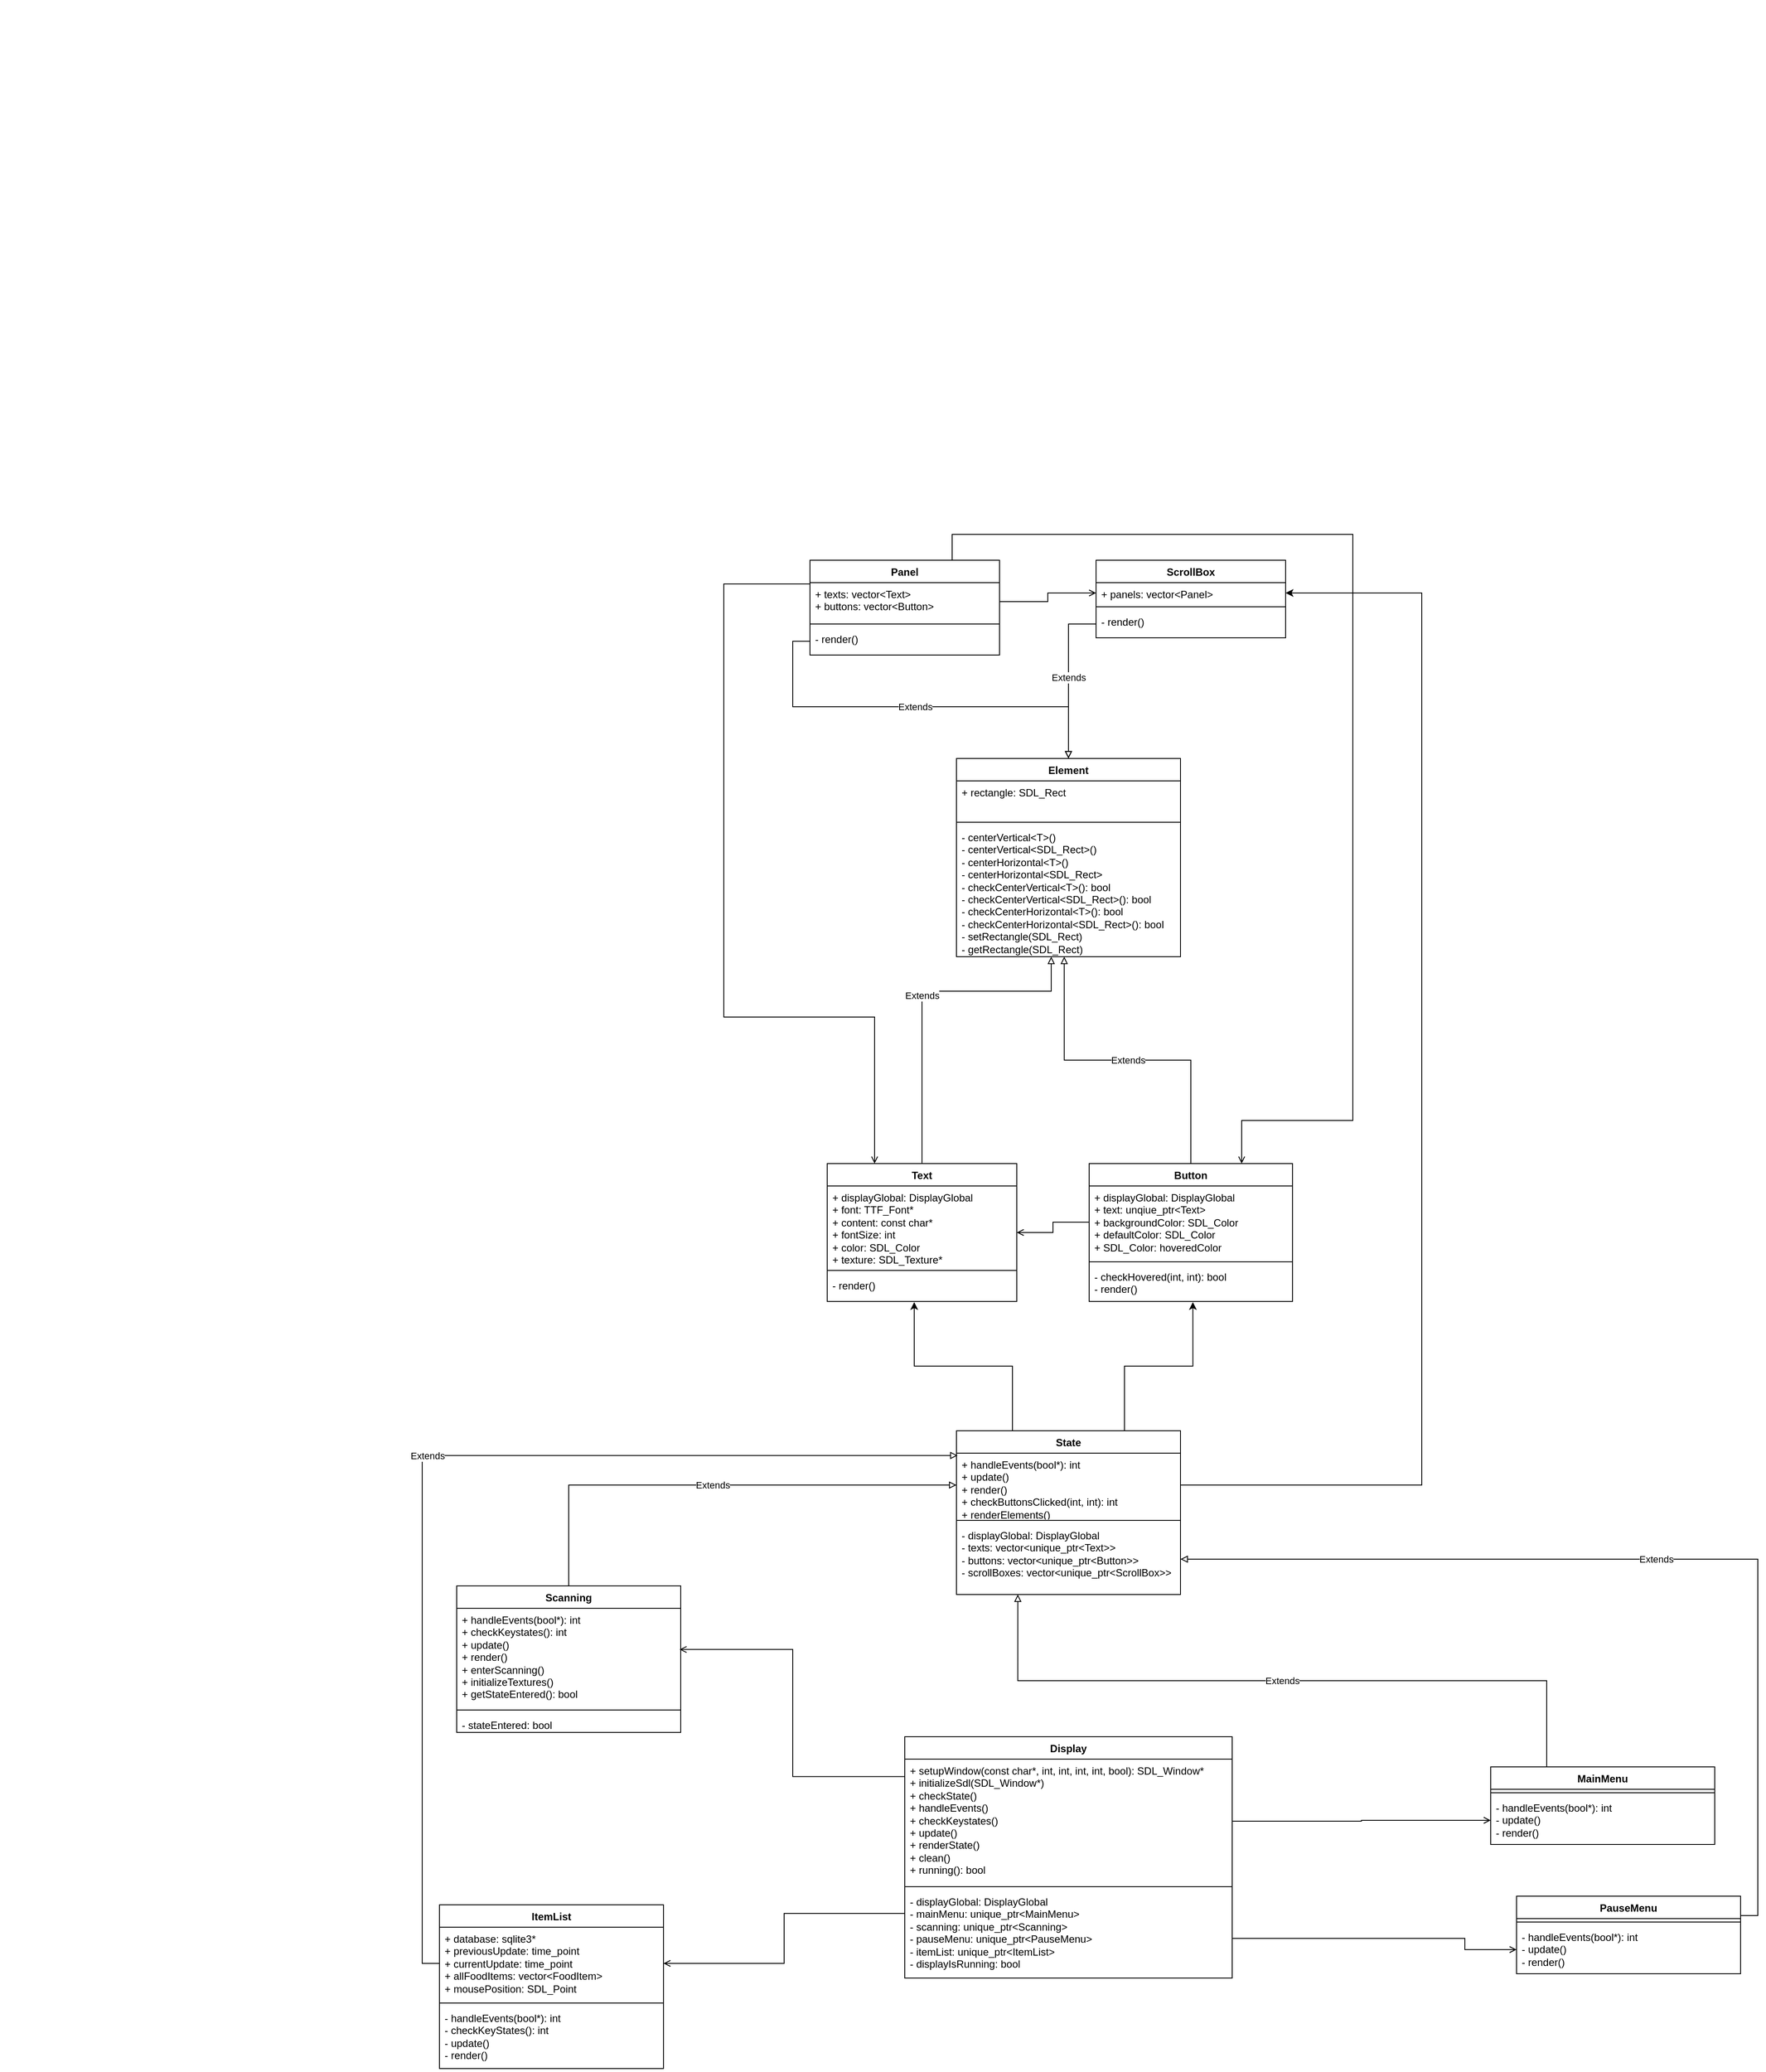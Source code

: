 <mxfile version="26.0.11">
  <diagram id="C5RBs43oDa-KdzZeNtuy" name="Page-1">
    <mxGraphModel dx="3447" dy="2145" grid="1" gridSize="10" guides="1" tooltips="1" connect="1" arrows="1" fold="1" page="1" pageScale="1" pageWidth="827" pageHeight="1169" math="0" shadow="0">
      <root>
        <mxCell id="WIyWlLk6GJQsqaUBKTNV-0" />
        <mxCell id="WIyWlLk6GJQsqaUBKTNV-1" parent="WIyWlLk6GJQsqaUBKTNV-0" />
        <mxCell id="9cJeoDoXLfbDEEZ6jCeZ-1" value="Element" style="swimlane;fontStyle=1;align=center;verticalAlign=top;childLayout=stackLayout;horizontal=1;startSize=26;horizontalStack=0;resizeParent=1;resizeParentMax=0;resizeLast=0;collapsible=1;marginBottom=0;whiteSpace=wrap;html=1;" parent="WIyWlLk6GJQsqaUBKTNV-1" vertex="1">
          <mxGeometry x="260" y="-90" width="260" height="230" as="geometry" />
        </mxCell>
        <mxCell id="9cJeoDoXLfbDEEZ6jCeZ-2" value="&lt;div&gt;+ rectangle: SDL_Rect&lt;/div&gt;" style="text;strokeColor=none;fillColor=none;align=left;verticalAlign=top;spacingLeft=4;spacingRight=4;overflow=hidden;rotatable=0;points=[[0,0.5],[1,0.5]];portConstraint=eastwest;whiteSpace=wrap;html=1;" parent="9cJeoDoXLfbDEEZ6jCeZ-1" vertex="1">
          <mxGeometry y="26" width="260" height="44" as="geometry" />
        </mxCell>
        <mxCell id="9cJeoDoXLfbDEEZ6jCeZ-3" value="" style="line;strokeWidth=1;fillColor=none;align=left;verticalAlign=middle;spacingTop=-1;spacingLeft=3;spacingRight=3;rotatable=0;labelPosition=right;points=[];portConstraint=eastwest;strokeColor=inherit;" parent="9cJeoDoXLfbDEEZ6jCeZ-1" vertex="1">
          <mxGeometry y="70" width="260" height="8" as="geometry" />
        </mxCell>
        <mxCell id="9cJeoDoXLfbDEEZ6jCeZ-4" value="&lt;div&gt;- centerVertical&amp;lt;T&amp;gt;()&lt;/div&gt;&lt;div&gt;- centerVertical&amp;lt;SDL_Rect&amp;gt;()&lt;br&gt;&lt;/div&gt;&lt;div&gt;- centerHorizontal&amp;lt;T&amp;gt;()&lt;/div&gt;&lt;div&gt;- centerHorizontal&amp;lt;SDL_Rect&amp;gt;&lt;/div&gt;&lt;div&gt;&lt;div&gt;- checkCenterVertical&amp;lt;T&amp;gt;(): bool&lt;br&gt;&lt;/div&gt;&lt;div&gt;- checkCenterVertical&amp;lt;SDL_Rect&amp;gt;(): bool&lt;br&gt;&lt;/div&gt;&lt;div&gt;- checkCenterHorizontal&amp;lt;T&amp;gt;(): bool&lt;br&gt;&lt;/div&gt;&lt;div&gt;- checkCenterHorizontal&amp;lt;SDL_Rect&amp;gt;(): bool&lt;br&gt;&lt;/div&gt;&lt;/div&gt;&lt;div&gt;- setRectangle(SDL_Rect)&lt;/div&gt;&lt;div&gt;- getRectangle(SDL_Rect) &lt;br&gt;&lt;/div&gt;&lt;div&gt;&lt;br&gt;&lt;/div&gt;" style="text;strokeColor=none;fillColor=none;align=left;verticalAlign=top;spacingLeft=4;spacingRight=4;overflow=hidden;rotatable=0;points=[[0,0.5],[1,0.5]];portConstraint=eastwest;whiteSpace=wrap;html=1;" parent="9cJeoDoXLfbDEEZ6jCeZ-1" vertex="1">
          <mxGeometry y="78" width="260" height="152" as="geometry" />
        </mxCell>
        <mxCell id="9cJeoDoXLfbDEEZ6jCeZ-5" value="Text" style="swimlane;fontStyle=1;align=center;verticalAlign=top;childLayout=stackLayout;horizontal=1;startSize=26;horizontalStack=0;resizeParent=1;resizeParentMax=0;resizeLast=0;collapsible=1;marginBottom=0;whiteSpace=wrap;html=1;" parent="WIyWlLk6GJQsqaUBKTNV-1" vertex="1">
          <mxGeometry x="110" y="380" width="220" height="160" as="geometry" />
        </mxCell>
        <mxCell id="9cJeoDoXLfbDEEZ6jCeZ-6" value="&lt;div&gt;+ displayGlobal: DisplayGlobal&lt;br&gt;&lt;/div&gt;&lt;div&gt;+ font: TTF_Font*&lt;/div&gt;&lt;div&gt;+ content: const char*&lt;/div&gt;&lt;div&gt;+ fontSize: int&lt;/div&gt;&lt;div&gt;+ color: SDL_Color&lt;/div&gt;&lt;div&gt;+ texture: SDL_Texture*&lt;/div&gt;&lt;div&gt;&lt;br&gt;&lt;/div&gt;" style="text;strokeColor=none;fillColor=none;align=left;verticalAlign=top;spacingLeft=4;spacingRight=4;overflow=hidden;rotatable=0;points=[[0,0.5],[1,0.5]];portConstraint=eastwest;whiteSpace=wrap;html=1;" parent="9cJeoDoXLfbDEEZ6jCeZ-5" vertex="1">
          <mxGeometry y="26" width="220" height="94" as="geometry" />
        </mxCell>
        <mxCell id="9cJeoDoXLfbDEEZ6jCeZ-7" value="" style="line;strokeWidth=1;fillColor=none;align=left;verticalAlign=middle;spacingTop=-1;spacingLeft=3;spacingRight=3;rotatable=0;labelPosition=right;points=[];portConstraint=eastwest;strokeColor=inherit;" parent="9cJeoDoXLfbDEEZ6jCeZ-5" vertex="1">
          <mxGeometry y="120" width="220" height="8" as="geometry" />
        </mxCell>
        <mxCell id="9cJeoDoXLfbDEEZ6jCeZ-8" value="- render()" style="text;strokeColor=none;fillColor=none;align=left;verticalAlign=top;spacingLeft=4;spacingRight=4;overflow=hidden;rotatable=0;points=[[0,0.5],[1,0.5]];portConstraint=eastwest;whiteSpace=wrap;html=1;" parent="9cJeoDoXLfbDEEZ6jCeZ-5" vertex="1">
          <mxGeometry y="128" width="220" height="32" as="geometry" />
        </mxCell>
        <mxCell id="9cJeoDoXLfbDEEZ6jCeZ-13" value="Button" style="swimlane;fontStyle=1;align=center;verticalAlign=top;childLayout=stackLayout;horizontal=1;startSize=26;horizontalStack=0;resizeParent=1;resizeParentMax=0;resizeLast=0;collapsible=1;marginBottom=0;whiteSpace=wrap;html=1;" parent="WIyWlLk6GJQsqaUBKTNV-1" vertex="1">
          <mxGeometry x="414" y="380" width="236" height="160" as="geometry" />
        </mxCell>
        <mxCell id="9cJeoDoXLfbDEEZ6jCeZ-14" value="&lt;div&gt;+ displayGlobal: DisplayGlobal&lt;/div&gt;&lt;div&gt;+ text: unqiue_ptr&amp;lt;Text&amp;gt;&lt;/div&gt;&lt;div&gt;+ backgroundColor: SDL_Color&lt;/div&gt;&lt;div&gt;+ defaultColor: SDL_Color&lt;/div&gt;&lt;div&gt;+ SDL_Color: hoveredColor&lt;br&gt;&lt;/div&gt;" style="text;strokeColor=none;fillColor=none;align=left;verticalAlign=top;spacingLeft=4;spacingRight=4;overflow=hidden;rotatable=0;points=[[0,0.5],[1,0.5]];portConstraint=eastwest;whiteSpace=wrap;html=1;" parent="9cJeoDoXLfbDEEZ6jCeZ-13" vertex="1">
          <mxGeometry y="26" width="236" height="84" as="geometry" />
        </mxCell>
        <mxCell id="9cJeoDoXLfbDEEZ6jCeZ-15" value="" style="line;strokeWidth=1;fillColor=none;align=left;verticalAlign=middle;spacingTop=-1;spacingLeft=3;spacingRight=3;rotatable=0;labelPosition=right;points=[];portConstraint=eastwest;strokeColor=inherit;" parent="9cJeoDoXLfbDEEZ6jCeZ-13" vertex="1">
          <mxGeometry y="110" width="236" height="8" as="geometry" />
        </mxCell>
        <mxCell id="9cJeoDoXLfbDEEZ6jCeZ-16" value="&lt;div&gt;- checkHovered(int, int): bool&lt;/div&gt;&lt;div&gt;- render()&lt;br&gt;&lt;/div&gt;" style="text;strokeColor=none;fillColor=none;align=left;verticalAlign=top;spacingLeft=4;spacingRight=4;overflow=hidden;rotatable=0;points=[[0,0.5],[1,0.5]];portConstraint=eastwest;whiteSpace=wrap;html=1;" parent="9cJeoDoXLfbDEEZ6jCeZ-13" vertex="1">
          <mxGeometry y="118" width="236" height="42" as="geometry" />
        </mxCell>
        <mxCell id="9cJeoDoXLfbDEEZ6jCeZ-27" value="MainMenu" style="swimlane;fontStyle=1;align=center;verticalAlign=top;childLayout=stackLayout;horizontal=1;startSize=26;horizontalStack=0;resizeParent=1;resizeParentMax=0;resizeLast=0;collapsible=1;marginBottom=0;whiteSpace=wrap;html=1;" parent="WIyWlLk6GJQsqaUBKTNV-1" vertex="1">
          <mxGeometry x="880" y="1080" width="260" height="90" as="geometry" />
        </mxCell>
        <mxCell id="9cJeoDoXLfbDEEZ6jCeZ-29" value="" style="line;strokeWidth=1;fillColor=none;align=left;verticalAlign=middle;spacingTop=-1;spacingLeft=3;spacingRight=3;rotatable=0;labelPosition=right;points=[];portConstraint=eastwest;strokeColor=inherit;" parent="9cJeoDoXLfbDEEZ6jCeZ-27" vertex="1">
          <mxGeometry y="26" width="260" height="8" as="geometry" />
        </mxCell>
        <mxCell id="9cJeoDoXLfbDEEZ6jCeZ-30" value="&lt;div&gt;- handleEvents(bool*): int&lt;/div&gt;&lt;div&gt;- update()&lt;br&gt;&lt;/div&gt;&lt;div&gt;- render()&lt;br&gt;&lt;/div&gt;&lt;div&gt;&lt;br&gt;&lt;/div&gt;&lt;div&gt;&lt;br&gt;&lt;/div&gt;" style="text;strokeColor=none;fillColor=none;align=left;verticalAlign=top;spacingLeft=4;spacingRight=4;overflow=hidden;rotatable=0;points=[[0,0.5],[1,0.5]];portConstraint=eastwest;whiteSpace=wrap;html=1;" parent="9cJeoDoXLfbDEEZ6jCeZ-27" vertex="1">
          <mxGeometry y="34" width="260" height="56" as="geometry" />
        </mxCell>
        <mxCell id="ZqqQkhtvJ3XssXhYCvTe-13" value="Extends" style="edgeStyle=orthogonalEdgeStyle;rounded=0;orthogonalLoop=1;jettySize=auto;html=1;exitX=1;exitY=0.25;exitDx=0;exitDy=0;entryX=1;entryY=0.5;entryDx=0;entryDy=0;endArrow=block;endFill=0;" edge="1" parent="WIyWlLk6GJQsqaUBKTNV-1" source="9cJeoDoXLfbDEEZ6jCeZ-32" target="ZqqQkhtvJ3XssXhYCvTe-5">
          <mxGeometry relative="1" as="geometry" />
        </mxCell>
        <mxCell id="9cJeoDoXLfbDEEZ6jCeZ-32" value="PauseMenu" style="swimlane;fontStyle=1;align=center;verticalAlign=top;childLayout=stackLayout;horizontal=1;startSize=26;horizontalStack=0;resizeParent=1;resizeParentMax=0;resizeLast=0;collapsible=1;marginBottom=0;whiteSpace=wrap;html=1;" parent="WIyWlLk6GJQsqaUBKTNV-1" vertex="1">
          <mxGeometry x="910" y="1230" width="260" height="90" as="geometry" />
        </mxCell>
        <mxCell id="9cJeoDoXLfbDEEZ6jCeZ-34" value="" style="line;strokeWidth=1;fillColor=none;align=left;verticalAlign=middle;spacingTop=-1;spacingLeft=3;spacingRight=3;rotatable=0;labelPosition=right;points=[];portConstraint=eastwest;strokeColor=inherit;" parent="9cJeoDoXLfbDEEZ6jCeZ-32" vertex="1">
          <mxGeometry y="26" width="260" height="8" as="geometry" />
        </mxCell>
        <mxCell id="9cJeoDoXLfbDEEZ6jCeZ-35" value="&lt;div&gt;- handleEvents(bool*): int&lt;/div&gt;&lt;div&gt;- update()&lt;br&gt;&lt;/div&gt;&lt;div&gt;- render()&lt;br&gt;&lt;/div&gt;&lt;div&gt;&lt;br&gt;&lt;/div&gt;&lt;div&gt;&lt;br&gt;&lt;/div&gt;" style="text;strokeColor=none;fillColor=none;align=left;verticalAlign=top;spacingLeft=4;spacingRight=4;overflow=hidden;rotatable=0;points=[[0,0.5],[1,0.5]];portConstraint=eastwest;whiteSpace=wrap;html=1;" parent="9cJeoDoXLfbDEEZ6jCeZ-32" vertex="1">
          <mxGeometry y="34" width="260" height="56" as="geometry" />
        </mxCell>
        <mxCell id="9cJeoDoXLfbDEEZ6jCeZ-39" style="edgeStyle=orthogonalEdgeStyle;rounded=0;orthogonalLoop=1;jettySize=auto;html=1;exitX=0;exitY=0.5;exitDx=0;exitDy=0;entryX=1;entryY=0.5;entryDx=0;entryDy=0;endArrow=open;endFill=0;" parent="WIyWlLk6GJQsqaUBKTNV-1" source="9cJeoDoXLfbDEEZ6jCeZ-14" target="9cJeoDoXLfbDEEZ6jCeZ-5" edge="1">
          <mxGeometry relative="1" as="geometry" />
        </mxCell>
        <mxCell id="9cJeoDoXLfbDEEZ6jCeZ-40" value="Extends" style="edgeStyle=orthogonalEdgeStyle;rounded=0;orthogonalLoop=1;jettySize=auto;html=1;exitX=0.5;exitY=0;exitDx=0;exitDy=0;entryX=0.481;entryY=1;entryDx=0;entryDy=0;entryPerimeter=0;endArrow=block;endFill=0;" parent="WIyWlLk6GJQsqaUBKTNV-1" source="9cJeoDoXLfbDEEZ6jCeZ-13" target="9cJeoDoXLfbDEEZ6jCeZ-4" edge="1">
          <mxGeometry relative="1" as="geometry" />
        </mxCell>
        <mxCell id="9cJeoDoXLfbDEEZ6jCeZ-41" value="Extends" style="edgeStyle=orthogonalEdgeStyle;rounded=0;orthogonalLoop=1;jettySize=auto;html=1;exitX=0.5;exitY=0;exitDx=0;exitDy=0;entryX=0.423;entryY=1;entryDx=0;entryDy=0;entryPerimeter=0;endArrow=block;endFill=0;" parent="WIyWlLk6GJQsqaUBKTNV-1" source="9cJeoDoXLfbDEEZ6jCeZ-5" target="9cJeoDoXLfbDEEZ6jCeZ-4" edge="1">
          <mxGeometry relative="1" as="geometry">
            <Array as="points">
              <mxPoint x="220" y="180" />
              <mxPoint x="370" y="180" />
            </Array>
          </mxGeometry>
        </mxCell>
        <mxCell id="9cJeoDoXLfbDEEZ6jCeZ-42" value="ItemList" style="swimlane;fontStyle=1;align=center;verticalAlign=top;childLayout=stackLayout;horizontal=1;startSize=26;horizontalStack=0;resizeParent=1;resizeParentMax=0;resizeLast=0;collapsible=1;marginBottom=0;whiteSpace=wrap;html=1;" parent="WIyWlLk6GJQsqaUBKTNV-1" vertex="1">
          <mxGeometry x="-340" y="1240" width="260" height="190" as="geometry" />
        </mxCell>
        <mxCell id="9cJeoDoXLfbDEEZ6jCeZ-43" value="&lt;div&gt;+ database: sqlite3*&lt;/div&gt;&lt;div&gt;+ previousUpdate: time_point&lt;/div&gt;&lt;div&gt;+ currentUpdate: time_point&lt;/div&gt;&lt;div&gt;+ allFoodItems: vector&amp;lt;FoodItem&amp;gt;&lt;/div&gt;&lt;div&gt;+ mousePosition: SDL_Point&lt;br&gt;&lt;/div&gt;" style="text;strokeColor=none;fillColor=none;align=left;verticalAlign=top;spacingLeft=4;spacingRight=4;overflow=hidden;rotatable=0;points=[[0,0.5],[1,0.5]];portConstraint=eastwest;whiteSpace=wrap;html=1;" parent="9cJeoDoXLfbDEEZ6jCeZ-42" vertex="1">
          <mxGeometry y="26" width="260" height="84" as="geometry" />
        </mxCell>
        <mxCell id="9cJeoDoXLfbDEEZ6jCeZ-44" value="" style="line;strokeWidth=1;fillColor=none;align=left;verticalAlign=middle;spacingTop=-1;spacingLeft=3;spacingRight=3;rotatable=0;labelPosition=right;points=[];portConstraint=eastwest;strokeColor=inherit;" parent="9cJeoDoXLfbDEEZ6jCeZ-42" vertex="1">
          <mxGeometry y="110" width="260" height="8" as="geometry" />
        </mxCell>
        <mxCell id="9cJeoDoXLfbDEEZ6jCeZ-45" value="&lt;div&gt;- handleEvents(bool*): int&lt;/div&gt;&lt;div&gt;- checkKeyStates(): int&lt;/div&gt;&lt;div&gt;- update()&lt;br&gt;&lt;/div&gt;&lt;div&gt;- render()&lt;br&gt;&lt;/div&gt;&lt;div&gt;&lt;br&gt;&lt;/div&gt;&lt;div&gt;&lt;br&gt;&lt;/div&gt;" style="text;strokeColor=none;fillColor=none;align=left;verticalAlign=top;spacingLeft=4;spacingRight=4;overflow=hidden;rotatable=0;points=[[0,0.5],[1,0.5]];portConstraint=eastwest;whiteSpace=wrap;html=1;" parent="9cJeoDoXLfbDEEZ6jCeZ-42" vertex="1">
          <mxGeometry y="118" width="260" height="72" as="geometry" />
        </mxCell>
        <mxCell id="fOrLN-u9jePN4GgmKDt4-8" style="edgeStyle=orthogonalEdgeStyle;rounded=0;orthogonalLoop=1;jettySize=auto;html=1;exitX=1;exitY=0.5;exitDx=0;exitDy=0;entryX=0;entryY=0.5;entryDx=0;entryDy=0;endArrow=open;endFill=0;" parent="WIyWlLk6GJQsqaUBKTNV-1" source="fOrLN-u9jePN4GgmKDt4-1" target="fOrLN-u9jePN4GgmKDt4-5" edge="1">
          <mxGeometry relative="1" as="geometry" />
        </mxCell>
        <mxCell id="GMR2QPrFjK9Ofn-HSKy0-10" style="edgeStyle=orthogonalEdgeStyle;rounded=0;orthogonalLoop=1;jettySize=auto;html=1;entryX=0.75;entryY=0;entryDx=0;entryDy=0;endArrow=open;endFill=0;exitX=0.75;exitY=0;exitDx=0;exitDy=0;" parent="WIyWlLk6GJQsqaUBKTNV-1" source="fOrLN-u9jePN4GgmKDt4-0" target="9cJeoDoXLfbDEEZ6jCeZ-13" edge="1">
          <mxGeometry relative="1" as="geometry">
            <Array as="points">
              <mxPoint x="255" y="-350" />
              <mxPoint x="720" y="-350" />
              <mxPoint x="720" y="330" />
              <mxPoint x="591" y="330" />
            </Array>
          </mxGeometry>
        </mxCell>
        <mxCell id="GMR2QPrFjK9Ofn-HSKy0-11" style="edgeStyle=orthogonalEdgeStyle;rounded=0;orthogonalLoop=1;jettySize=auto;html=1;entryX=0.25;entryY=0;entryDx=0;entryDy=0;endArrow=open;endFill=0;exitX=0;exitY=0.25;exitDx=0;exitDy=0;" parent="WIyWlLk6GJQsqaUBKTNV-1" source="fOrLN-u9jePN4GgmKDt4-0" target="9cJeoDoXLfbDEEZ6jCeZ-5" edge="1">
          <mxGeometry relative="1" as="geometry">
            <Array as="points">
              <mxPoint x="-10" y="-292" />
              <mxPoint x="-10" y="210" />
              <mxPoint x="165" y="210" />
            </Array>
          </mxGeometry>
        </mxCell>
        <mxCell id="fOrLN-u9jePN4GgmKDt4-0" value="Panel" style="swimlane;fontStyle=1;align=center;verticalAlign=top;childLayout=stackLayout;horizontal=1;startSize=26;horizontalStack=0;resizeParent=1;resizeParentMax=0;resizeLast=0;collapsible=1;marginBottom=0;whiteSpace=wrap;html=1;" parent="WIyWlLk6GJQsqaUBKTNV-1" vertex="1">
          <mxGeometry x="90" y="-320" width="220" height="110" as="geometry" />
        </mxCell>
        <mxCell id="fOrLN-u9jePN4GgmKDt4-1" value="&lt;div&gt;+ texts: vector&amp;lt;Text&amp;gt;&lt;/div&gt;&lt;div&gt;+ buttons: vector&amp;lt;Button&amp;gt;&lt;br&gt;&lt;/div&gt;" style="text;strokeColor=none;fillColor=none;align=left;verticalAlign=top;spacingLeft=4;spacingRight=4;overflow=hidden;rotatable=0;points=[[0,0.5],[1,0.5]];portConstraint=eastwest;whiteSpace=wrap;html=1;" parent="fOrLN-u9jePN4GgmKDt4-0" vertex="1">
          <mxGeometry y="26" width="220" height="44" as="geometry" />
        </mxCell>
        <mxCell id="fOrLN-u9jePN4GgmKDt4-2" value="" style="line;strokeWidth=1;fillColor=none;align=left;verticalAlign=middle;spacingTop=-1;spacingLeft=3;spacingRight=3;rotatable=0;labelPosition=right;points=[];portConstraint=eastwest;strokeColor=inherit;" parent="fOrLN-u9jePN4GgmKDt4-0" vertex="1">
          <mxGeometry y="70" width="220" height="8" as="geometry" />
        </mxCell>
        <mxCell id="fOrLN-u9jePN4GgmKDt4-3" value="- render()" style="text;strokeColor=none;fillColor=none;align=left;verticalAlign=top;spacingLeft=4;spacingRight=4;overflow=hidden;rotatable=0;points=[[0,0.5],[1,0.5]];portConstraint=eastwest;whiteSpace=wrap;html=1;" parent="fOrLN-u9jePN4GgmKDt4-0" vertex="1">
          <mxGeometry y="78" width="220" height="32" as="geometry" />
        </mxCell>
        <mxCell id="fOrLN-u9jePN4GgmKDt4-4" value="ScrollBox" style="swimlane;fontStyle=1;align=center;verticalAlign=top;childLayout=stackLayout;horizontal=1;startSize=26;horizontalStack=0;resizeParent=1;resizeParentMax=0;resizeLast=0;collapsible=1;marginBottom=0;whiteSpace=wrap;html=1;" parent="WIyWlLk6GJQsqaUBKTNV-1" vertex="1">
          <mxGeometry x="422" y="-320" width="220" height="90" as="geometry" />
        </mxCell>
        <mxCell id="fOrLN-u9jePN4GgmKDt4-5" value="+ panels: vector&amp;lt;Panel&amp;gt;" style="text;strokeColor=none;fillColor=none;align=left;verticalAlign=top;spacingLeft=4;spacingRight=4;overflow=hidden;rotatable=0;points=[[0,0.5],[1,0.5]];portConstraint=eastwest;whiteSpace=wrap;html=1;" parent="fOrLN-u9jePN4GgmKDt4-4" vertex="1">
          <mxGeometry y="26" width="220" height="24" as="geometry" />
        </mxCell>
        <mxCell id="fOrLN-u9jePN4GgmKDt4-6" value="" style="line;strokeWidth=1;fillColor=none;align=left;verticalAlign=middle;spacingTop=-1;spacingLeft=3;spacingRight=3;rotatable=0;labelPosition=right;points=[];portConstraint=eastwest;strokeColor=inherit;" parent="fOrLN-u9jePN4GgmKDt4-4" vertex="1">
          <mxGeometry y="50" width="220" height="8" as="geometry" />
        </mxCell>
        <mxCell id="fOrLN-u9jePN4GgmKDt4-7" value="- render()" style="text;strokeColor=none;fillColor=none;align=left;verticalAlign=top;spacingLeft=4;spacingRight=4;overflow=hidden;rotatable=0;points=[[0,0.5],[1,0.5]];portConstraint=eastwest;whiteSpace=wrap;html=1;" parent="fOrLN-u9jePN4GgmKDt4-4" vertex="1">
          <mxGeometry y="58" width="220" height="32" as="geometry" />
        </mxCell>
        <mxCell id="fOrLN-u9jePN4GgmKDt4-9" value="Extends" style="edgeStyle=orthogonalEdgeStyle;rounded=0;orthogonalLoop=1;jettySize=auto;html=1;exitX=0;exitY=0.5;exitDx=0;exitDy=0;entryX=0.5;entryY=0;entryDx=0;entryDy=0;endArrow=block;endFill=0;" parent="WIyWlLk6GJQsqaUBKTNV-1" source="fOrLN-u9jePN4GgmKDt4-7" target="9cJeoDoXLfbDEEZ6jCeZ-1" edge="1">
          <mxGeometry relative="1" as="geometry" />
        </mxCell>
        <mxCell id="fOrLN-u9jePN4GgmKDt4-10" value="&lt;div&gt;Extends&lt;/div&gt;" style="edgeStyle=orthogonalEdgeStyle;rounded=0;orthogonalLoop=1;jettySize=auto;html=1;exitX=0;exitY=0.5;exitDx=0;exitDy=0;entryX=0.5;entryY=0;entryDx=0;entryDy=0;endArrow=block;endFill=0;" parent="WIyWlLk6GJQsqaUBKTNV-1" source="fOrLN-u9jePN4GgmKDt4-3" target="9cJeoDoXLfbDEEZ6jCeZ-1" edge="1">
          <mxGeometry relative="1" as="geometry" />
        </mxCell>
        <mxCell id="ZqqQkhtvJ3XssXhYCvTe-9" value="Extends" style="edgeStyle=orthogonalEdgeStyle;rounded=0;orthogonalLoop=1;jettySize=auto;html=1;exitX=0.5;exitY=0;exitDx=0;exitDy=0;entryX=0;entryY=0.5;entryDx=0;entryDy=0;endArrow=block;endFill=0;" edge="1" parent="WIyWlLk6GJQsqaUBKTNV-1" source="GMR2QPrFjK9Ofn-HSKy0-0" target="ZqqQkhtvJ3XssXhYCvTe-3">
          <mxGeometry relative="1" as="geometry" />
        </mxCell>
        <mxCell id="GMR2QPrFjK9Ofn-HSKy0-0" value="Scanning" style="swimlane;fontStyle=1;align=center;verticalAlign=top;childLayout=stackLayout;horizontal=1;startSize=26;horizontalStack=0;resizeParent=1;resizeParentMax=0;resizeLast=0;collapsible=1;marginBottom=0;whiteSpace=wrap;html=1;" parent="WIyWlLk6GJQsqaUBKTNV-1" vertex="1">
          <mxGeometry x="-320" y="870" width="260" height="170" as="geometry" />
        </mxCell>
        <mxCell id="GMR2QPrFjK9Ofn-HSKy0-1" value="&lt;div&gt;+ handleEvents(bool*): int&lt;/div&gt;&lt;div&gt;+ checkKeystates(): int&lt;/div&gt;&lt;div&gt;+ update()&lt;/div&gt;&lt;div&gt;+ render()&lt;/div&gt;&lt;div&gt;+ enterScanning()&lt;br&gt;&lt;/div&gt;&lt;div&gt;+ initializeTextures()&lt;/div&gt;&lt;div&gt;+ getStateEntered(): bool&lt;br&gt;&lt;/div&gt;" style="text;strokeColor=none;fillColor=none;align=left;verticalAlign=top;spacingLeft=4;spacingRight=4;overflow=hidden;rotatable=0;points=[[0,0.5],[1,0.5]];portConstraint=eastwest;whiteSpace=wrap;html=1;" parent="GMR2QPrFjK9Ofn-HSKy0-0" vertex="1">
          <mxGeometry y="26" width="260" height="114" as="geometry" />
        </mxCell>
        <mxCell id="GMR2QPrFjK9Ofn-HSKy0-2" value="" style="line;strokeWidth=1;fillColor=none;align=left;verticalAlign=middle;spacingTop=-1;spacingLeft=3;spacingRight=3;rotatable=0;labelPosition=right;points=[];portConstraint=eastwest;strokeColor=inherit;" parent="GMR2QPrFjK9Ofn-HSKy0-0" vertex="1">
          <mxGeometry y="140" width="260" height="8" as="geometry" />
        </mxCell>
        <mxCell id="GMR2QPrFjK9Ofn-HSKy0-3" value="&lt;div&gt;- stateEntered: bool&lt;/div&gt;" style="text;strokeColor=none;fillColor=none;align=left;verticalAlign=top;spacingLeft=4;spacingRight=4;overflow=hidden;rotatable=0;points=[[0,0.5],[1,0.5]];portConstraint=eastwest;whiteSpace=wrap;html=1;" parent="GMR2QPrFjK9Ofn-HSKy0-0" vertex="1">
          <mxGeometry y="148" width="260" height="22" as="geometry" />
        </mxCell>
        <mxCell id="GMR2QPrFjK9Ofn-HSKy0-4" value="&amp;nbsp;" style="text;whiteSpace=wrap;html=1;" parent="WIyWlLk6GJQsqaUBKTNV-1" vertex="1">
          <mxGeometry x="480" y="-130" width="40" height="40" as="geometry" />
        </mxCell>
        <mxCell id="GMR2QPrFjK9Ofn-HSKy0-29" style="edgeStyle=orthogonalEdgeStyle;rounded=0;orthogonalLoop=1;jettySize=auto;html=1;exitX=0;exitY=0.141;exitDx=0;exitDy=0;entryX=0.995;entryY=0.419;entryDx=0;entryDy=0;endArrow=open;endFill=0;entryPerimeter=0;exitPerimeter=0;" parent="WIyWlLk6GJQsqaUBKTNV-1" source="GMR2QPrFjK9Ofn-HSKy0-22" target="GMR2QPrFjK9Ofn-HSKy0-1" edge="1">
          <mxGeometry relative="1" as="geometry" />
        </mxCell>
        <mxCell id="GMR2QPrFjK9Ofn-HSKy0-21" value="Display" style="swimlane;fontStyle=1;align=center;verticalAlign=top;childLayout=stackLayout;horizontal=1;startSize=26;horizontalStack=0;resizeParent=1;resizeParentMax=0;resizeLast=0;collapsible=1;marginBottom=0;whiteSpace=wrap;html=1;" parent="WIyWlLk6GJQsqaUBKTNV-1" vertex="1">
          <mxGeometry x="200" y="1045" width="380" height="280" as="geometry" />
        </mxCell>
        <mxCell id="GMR2QPrFjK9Ofn-HSKy0-22" value="&lt;div&gt;+ setupWindow(const char*, int, int, int, int, bool): SDL_Window*&lt;/div&gt;&lt;div&gt;+ initializeSdl(SDL_Window*)&lt;/div&gt;&lt;div&gt;+ checkState()&lt;/div&gt;&lt;div&gt;+ handleEvents()&lt;/div&gt;&lt;div&gt;+ checkKeystates()&lt;/div&gt;&lt;div&gt;+ update()&lt;/div&gt;&lt;div&gt;+ renderState()&lt;br&gt;&lt;/div&gt;&lt;div&gt;+ clean()&lt;/div&gt;&lt;div&gt;+ running(): bool&lt;br&gt;&lt;/div&gt;" style="text;strokeColor=none;fillColor=none;align=left;verticalAlign=top;spacingLeft=4;spacingRight=4;overflow=hidden;rotatable=0;points=[[0,0.5],[1,0.5]];portConstraint=eastwest;whiteSpace=wrap;html=1;" parent="GMR2QPrFjK9Ofn-HSKy0-21" vertex="1">
          <mxGeometry y="26" width="380" height="144" as="geometry" />
        </mxCell>
        <mxCell id="GMR2QPrFjK9Ofn-HSKy0-23" value="" style="line;strokeWidth=1;fillColor=none;align=left;verticalAlign=middle;spacingTop=-1;spacingLeft=3;spacingRight=3;rotatable=0;labelPosition=right;points=[];portConstraint=eastwest;strokeColor=inherit;" parent="GMR2QPrFjK9Ofn-HSKy0-21" vertex="1">
          <mxGeometry y="170" width="380" height="8" as="geometry" />
        </mxCell>
        <mxCell id="GMR2QPrFjK9Ofn-HSKy0-24" value="&lt;div&gt;- displayGlobal: DisplayGlobal&lt;/div&gt;&lt;div&gt;- mainMenu: unique_ptr&amp;lt;MainMenu&amp;gt;&lt;/div&gt;&lt;div&gt;- scanning: unique_ptr&amp;lt;Scanning&amp;gt;&lt;/div&gt;&lt;div&gt;- pauseMenu: unique_ptr&amp;lt;PauseMenu&amp;gt;&lt;br&gt;&lt;/div&gt;&lt;div&gt;- itemList: unique_ptr&amp;lt;ItemList&amp;gt;&lt;/div&gt;&lt;div&gt;- displayIsRunning: bool&lt;br&gt;&lt;/div&gt;" style="text;strokeColor=none;fillColor=none;align=left;verticalAlign=top;spacingLeft=4;spacingRight=4;overflow=hidden;rotatable=0;points=[[0,0.5],[1,0.5]];portConstraint=eastwest;whiteSpace=wrap;html=1;" parent="GMR2QPrFjK9Ofn-HSKy0-21" vertex="1">
          <mxGeometry y="178" width="380" height="102" as="geometry" />
        </mxCell>
        <mxCell id="GMR2QPrFjK9Ofn-HSKy0-25" style="edgeStyle=orthogonalEdgeStyle;rounded=0;orthogonalLoop=1;jettySize=auto;html=1;exitX=1;exitY=0.5;exitDx=0;exitDy=0;entryX=0;entryY=0.5;entryDx=0;entryDy=0;endArrow=open;endFill=0;" parent="WIyWlLk6GJQsqaUBKTNV-1" source="GMR2QPrFjK9Ofn-HSKy0-22" target="9cJeoDoXLfbDEEZ6jCeZ-30" edge="1">
          <mxGeometry relative="1" as="geometry" />
        </mxCell>
        <mxCell id="GMR2QPrFjK9Ofn-HSKy0-27" style="edgeStyle=orthogonalEdgeStyle;rounded=0;orthogonalLoop=1;jettySize=auto;html=1;exitX=1;exitY=0.5;exitDx=0;exitDy=0;entryX=0;entryY=0.5;entryDx=0;entryDy=0;endArrow=open;endFill=0;" parent="WIyWlLk6GJQsqaUBKTNV-1" source="GMR2QPrFjK9Ofn-HSKy0-24" target="9cJeoDoXLfbDEEZ6jCeZ-35" edge="1">
          <mxGeometry relative="1" as="geometry">
            <Array as="points">
              <mxPoint x="580" y="1279" />
              <mxPoint x="850" y="1279" />
              <mxPoint x="850" y="1292" />
            </Array>
          </mxGeometry>
        </mxCell>
        <mxCell id="GMR2QPrFjK9Ofn-HSKy0-28" style="edgeStyle=orthogonalEdgeStyle;rounded=0;orthogonalLoop=1;jettySize=auto;html=1;exitX=0;exitY=0.265;exitDx=0;exitDy=0;entryX=1;entryY=0.5;entryDx=0;entryDy=0;endArrow=open;endFill=0;exitPerimeter=0;" parent="WIyWlLk6GJQsqaUBKTNV-1" source="GMR2QPrFjK9Ofn-HSKy0-24" target="9cJeoDoXLfbDEEZ6jCeZ-43" edge="1">
          <mxGeometry relative="1" as="geometry" />
        </mxCell>
        <mxCell id="ZqqQkhtvJ3XssXhYCvTe-2" value="State" style="swimlane;fontStyle=1;align=center;verticalAlign=top;childLayout=stackLayout;horizontal=1;startSize=26;horizontalStack=0;resizeParent=1;resizeParentMax=0;resizeLast=0;collapsible=1;marginBottom=0;whiteSpace=wrap;html=1;" vertex="1" parent="WIyWlLk6GJQsqaUBKTNV-1">
          <mxGeometry x="260" y="690" width="260" height="190" as="geometry" />
        </mxCell>
        <mxCell id="ZqqQkhtvJ3XssXhYCvTe-3" value="&lt;div&gt;+ handleEvents(bool*): int&lt;/div&gt;&lt;div&gt;+ update()&lt;/div&gt;&lt;div&gt;+ render()&lt;/div&gt;&lt;div&gt;+ checkButtonsClicked(int, int): int&lt;/div&gt;&lt;div&gt;+ renderElements()&lt;br&gt;&lt;/div&gt;" style="text;strokeColor=none;fillColor=none;align=left;verticalAlign=top;spacingLeft=4;spacingRight=4;overflow=hidden;rotatable=0;points=[[0,0.5],[1,0.5]];portConstraint=eastwest;whiteSpace=wrap;html=1;" vertex="1" parent="ZqqQkhtvJ3XssXhYCvTe-2">
          <mxGeometry y="26" width="260" height="74" as="geometry" />
        </mxCell>
        <mxCell id="ZqqQkhtvJ3XssXhYCvTe-4" value="" style="line;strokeWidth=1;fillColor=none;align=left;verticalAlign=middle;spacingTop=-1;spacingLeft=3;spacingRight=3;rotatable=0;labelPosition=right;points=[];portConstraint=eastwest;strokeColor=inherit;" vertex="1" parent="ZqqQkhtvJ3XssXhYCvTe-2">
          <mxGeometry y="100" width="260" height="8" as="geometry" />
        </mxCell>
        <mxCell id="ZqqQkhtvJ3XssXhYCvTe-5" value="&lt;div&gt;- displayGlobal: DisplayGlobal&lt;/div&gt;&lt;div&gt;- texts: vector&amp;lt;unique_ptr&amp;lt;Text&amp;gt;&amp;gt;&lt;/div&gt;&lt;div&gt;- buttons: vector&amp;lt;unique_ptr&amp;lt;Button&amp;gt;&amp;gt;&lt;/div&gt;&lt;div&gt;- scrollBoxes: vector&amp;lt;unique_ptr&amp;lt;ScrollBox&amp;gt;&amp;gt;&lt;/div&gt;" style="text;strokeColor=none;fillColor=none;align=left;verticalAlign=top;spacingLeft=4;spacingRight=4;overflow=hidden;rotatable=0;points=[[0,0.5],[1,0.5]];portConstraint=eastwest;whiteSpace=wrap;html=1;" vertex="1" parent="ZqqQkhtvJ3XssXhYCvTe-2">
          <mxGeometry y="108" width="260" height="82" as="geometry" />
        </mxCell>
        <mxCell id="ZqqQkhtvJ3XssXhYCvTe-6" style="edgeStyle=orthogonalEdgeStyle;rounded=0;orthogonalLoop=1;jettySize=auto;html=1;exitX=0.25;exitY=0;exitDx=0;exitDy=0;entryX=0.459;entryY=1.022;entryDx=0;entryDy=0;entryPerimeter=0;" edge="1" parent="WIyWlLk6GJQsqaUBKTNV-1" source="ZqqQkhtvJ3XssXhYCvTe-2" target="9cJeoDoXLfbDEEZ6jCeZ-8">
          <mxGeometry relative="1" as="geometry" />
        </mxCell>
        <mxCell id="ZqqQkhtvJ3XssXhYCvTe-7" style="edgeStyle=orthogonalEdgeStyle;rounded=0;orthogonalLoop=1;jettySize=auto;html=1;exitX=0.75;exitY=0;exitDx=0;exitDy=0;entryX=0.51;entryY=1.017;entryDx=0;entryDy=0;entryPerimeter=0;" edge="1" parent="WIyWlLk6GJQsqaUBKTNV-1" source="ZqqQkhtvJ3XssXhYCvTe-2" target="9cJeoDoXLfbDEEZ6jCeZ-16">
          <mxGeometry relative="1" as="geometry" />
        </mxCell>
        <mxCell id="ZqqQkhtvJ3XssXhYCvTe-8" style="edgeStyle=orthogonalEdgeStyle;rounded=0;orthogonalLoop=1;jettySize=auto;html=1;exitX=1;exitY=0.5;exitDx=0;exitDy=0;entryX=1;entryY=0.5;entryDx=0;entryDy=0;" edge="1" parent="WIyWlLk6GJQsqaUBKTNV-1" source="ZqqQkhtvJ3XssXhYCvTe-3" target="fOrLN-u9jePN4GgmKDt4-5">
          <mxGeometry relative="1" as="geometry">
            <Array as="points">
              <mxPoint x="800" y="753" />
              <mxPoint x="800" y="-282" />
            </Array>
          </mxGeometry>
        </mxCell>
        <mxCell id="ZqqQkhtvJ3XssXhYCvTe-10" value="Extends" style="edgeStyle=orthogonalEdgeStyle;rounded=0;orthogonalLoop=1;jettySize=auto;html=1;exitX=0;exitY=0.5;exitDx=0;exitDy=0;entryX=0.005;entryY=0.037;entryDx=0;entryDy=0;entryPerimeter=0;endArrow=block;endFill=0;" edge="1" parent="WIyWlLk6GJQsqaUBKTNV-1" source="9cJeoDoXLfbDEEZ6jCeZ-43" target="ZqqQkhtvJ3XssXhYCvTe-3">
          <mxGeometry relative="1" as="geometry" />
        </mxCell>
        <mxCell id="ZqqQkhtvJ3XssXhYCvTe-12" value="Extends" style="edgeStyle=orthogonalEdgeStyle;rounded=0;orthogonalLoop=1;jettySize=auto;html=1;exitX=0.25;exitY=0;exitDx=0;exitDy=0;entryX=0.274;entryY=1;entryDx=0;entryDy=0;entryPerimeter=0;endArrow=block;endFill=0;" edge="1" parent="WIyWlLk6GJQsqaUBKTNV-1" source="9cJeoDoXLfbDEEZ6jCeZ-27" target="ZqqQkhtvJ3XssXhYCvTe-5">
          <mxGeometry relative="1" as="geometry" />
        </mxCell>
        <mxCell id="ZqqQkhtvJ3XssXhYCvTe-14" value="&amp;nbsp;" style="text;whiteSpace=wrap;html=1;" vertex="1" parent="WIyWlLk6GJQsqaUBKTNV-1">
          <mxGeometry x="-850" y="-970" width="40" height="40" as="geometry" />
        </mxCell>
      </root>
    </mxGraphModel>
  </diagram>
</mxfile>
